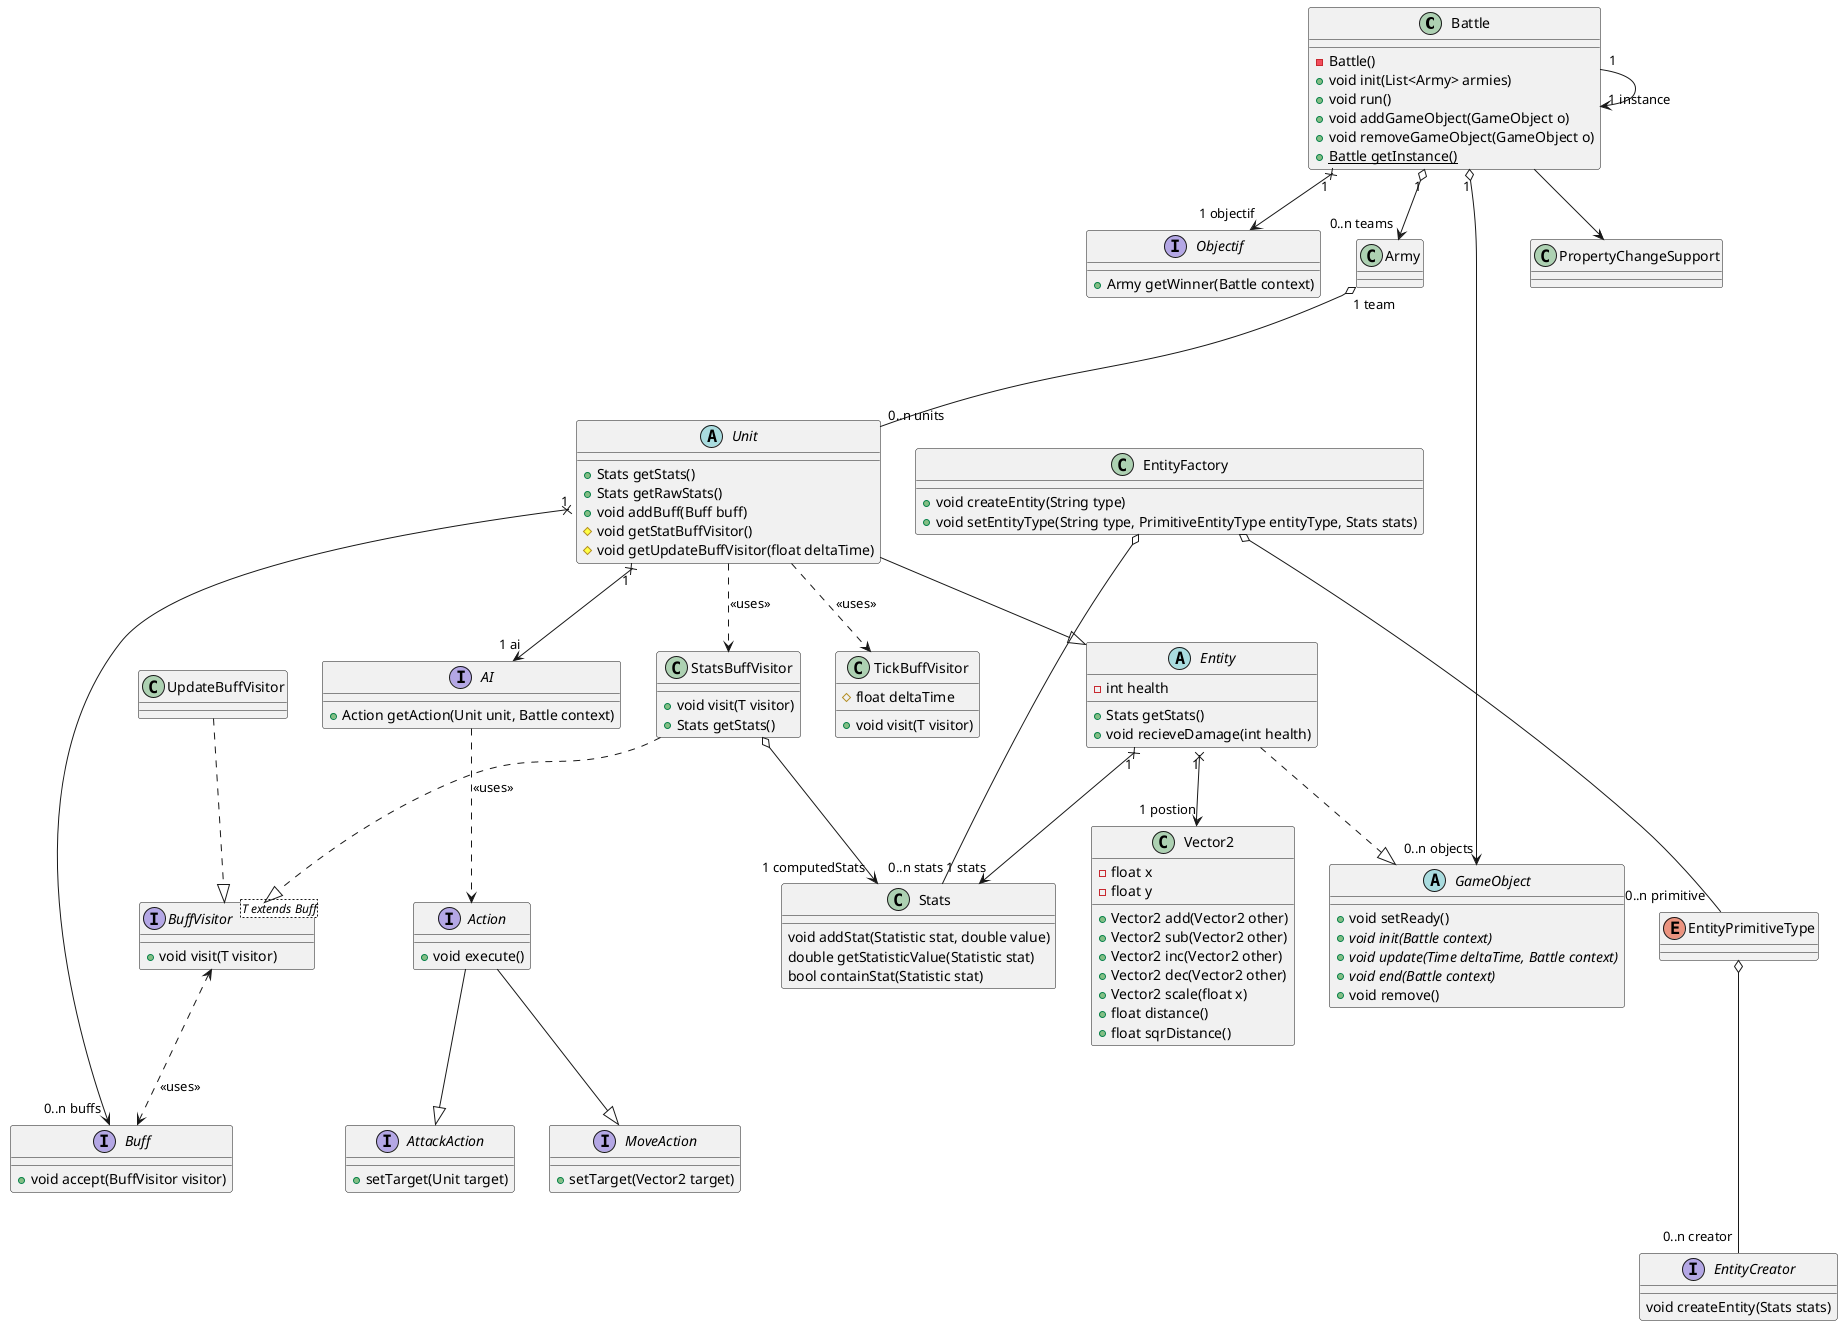 @startuml

class Battle {
    - Battle()
    + void init(List<Army> armies)
    + void run()
    + void addGameObject(GameObject o)
    + void removeGameObject(GameObject o)
    + {static} Battle getInstance()
}

interface Objectif{
    + Army getWinner(Battle context)
}

class Army {}

abstract class GameObject{
    + void setReady()
    + {abstract}void init(Battle context)
    + {abstract}void update(Time deltaTime, Battle context)
    + {abstract}void end(Battle context)
    + void remove()
}

abstract class Entity{
    - int health
    + Stats getStats()
    + void recieveDamage(int health)
}

abstract class Unit {
    + Stats getStats()
    + Stats getRawStats()
    + void addBuff(Buff buff)
    # void getStatBuffVisitor()
    # void getUpdateBuffVisitor(float deltaTime)
}

class Stats {
    void addStat(Statistic stat, double value)
    double getStatisticValue(Statistic stat)
    bool containStat(Statistic stat)
}

interface AI {
    + Action getAction(Unit unit, Battle context)
}

class Vector2{
    - float x
    - float y
    + Vector2 add(Vector2 other)
    + Vector2 sub(Vector2 other)
    + Vector2 inc(Vector2 other)
    + Vector2 dec(Vector2 other)
    + Vector2 scale(float x)
    + float distance()
    + float sqrDistance()
}

interface Action{
    + void execute()
}

interface Buff{
    + void accept(BuffVisitor visitor)
}

interface BuffVisitor<T extends Buff>{
    + void visit(T visitor)
}

interface AttackAction{
    +setTarget(Unit target)
}

interface MoveAction{
    +setTarget(Vector2 target)
}

class TickBuffVisitor{
    # float deltaTime
    + void visit(T visitor)
}

class StatsBuffVisitor{
    + void visit(T visitor)
    + Stats getStats()
}

enum EntityPrimitiveType{
    
}

interface EntityCreator{
    void createEntity(Stats stats)
}


class EntityFactory{
    + void createEntity(String type)
    + void setEntityType(String type, PrimitiveEntityType entityType, Stats stats)
}

Battle "1" o--> "0..n teams" Army
Battle "1" o--> "0..n objects" GameObject
Battle "1" x--> "1 objectif" Objectif
Unit "1" x--> "1 ai" AI
Unit "1" x--> "0..n buffs" Buff
Entity "1" x--> "1 postion" Vector2
Entity "1" x--> "1 stats" Stats
Battle "1" --> "1 instance "Battle


Army "1 team" o--- "0..n units" Unit
EntityFactory  o--- "0..n primitive" EntityPrimitiveType
EntityPrimitiveType  o--- "0..n creator" EntityCreator
EntityFactory  o--- "0..n stats" Stats

AI ..> Action : "<<uses>>"
Action --|> MoveAction
Action --|> AttackAction
Unit ..> TickBuffVisitor : "<<uses>>"
Unit ..> StatsBuffVisitor : "<<uses>>"
BuffVisitor <..> Buff : "<<uses>>"
StatsBuffVisitor o--> "1 computedStats" Stats

Entity ..|> GameObject
StatsBuffVisitor ..|> BuffVisitor
UpdateBuffVisitor ..|> BuffVisitor
Unit --|> Entity
Battle --> PropertyChangeSupport

@enduml